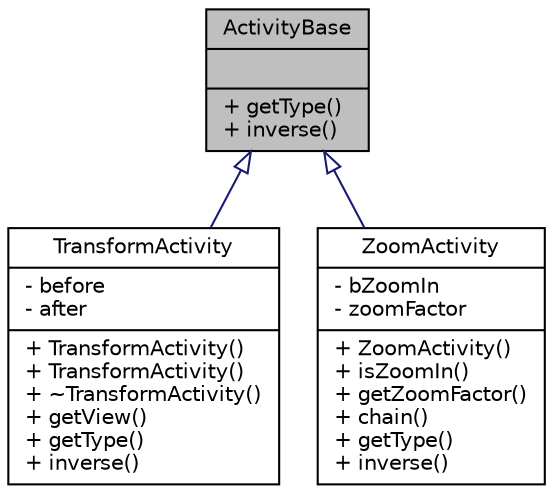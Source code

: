 digraph "ActivityBase"
{
 // LATEX_PDF_SIZE
  edge [fontname="Helvetica",fontsize="10",labelfontname="Helvetica",labelfontsize="10"];
  node [fontname="Helvetica",fontsize="10",shape=record];
  Node1 [label="{ActivityBase\n||+ getType()\l+ inverse()\l}",height=0.2,width=0.4,color="black", fillcolor="grey75", style="filled", fontcolor="black",tooltip="A class that represents an activity: transformation, selection."];
  Node1 -> Node2 [dir="back",color="midnightblue",fontsize="10",style="solid",arrowtail="onormal",fontname="Helvetica"];
  Node2 [label="{TransformActivity\n|- before\l- after\l|+ TransformActivity()\l+ TransformActivity()\l+ ~TransformActivity()\l+ getView()\l+ getType()\l+ inverse()\l}",height=0.2,width=0.4,color="black", fillcolor="white", style="filled",URL="$class_transform_activity.html",tooltip="An activity that represents a 3D linear transformation."];
  Node1 -> Node3 [dir="back",color="midnightblue",fontsize="10",style="solid",arrowtail="onormal",fontname="Helvetica"];
  Node3 [label="{ZoomActivity\n|- bZoomIn\l- zoomFactor\l|+ ZoomActivity()\l+ isZoomIn()\l+ getZoomFactor()\l+ chain()\l+ getType()\l+ inverse()\l}",height=0.2,width=0.4,color="black", fillcolor="white", style="filled",URL="$class_zoom_activity.html",tooltip=" "];
}
